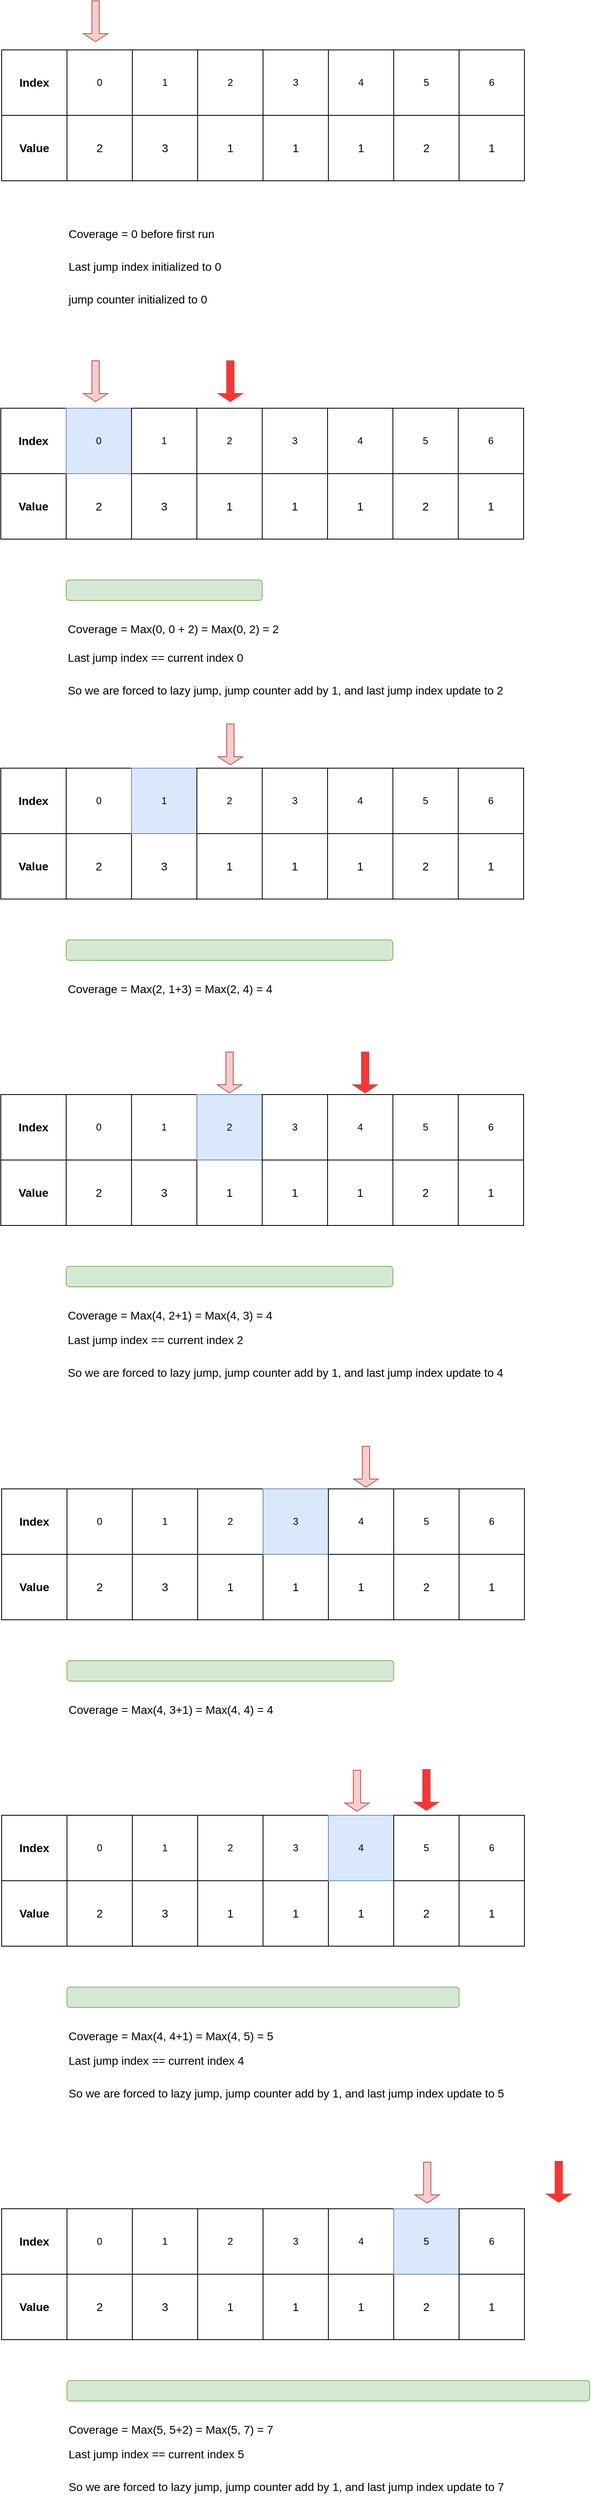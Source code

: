 <mxfile version="20.5.1" type="github">
  <diagram id="Isc1b1vTbgoGX_EQct6z" name="第 1 页">
    <mxGraphModel dx="864" dy="559" grid="1" gridSize="10" guides="1" tooltips="1" connect="1" arrows="1" fold="1" page="1" pageScale="1" pageWidth="827" pageHeight="1169" math="0" shadow="0">
      <root>
        <mxCell id="0" />
        <mxCell id="1" parent="0" />
        <mxCell id="CLQeztrG1vP0hezbq90_-1" value="&lt;font style=&quot;font-size: 14px;&quot;&gt;&lt;b&gt;Value&lt;/b&gt;&lt;/font&gt;" style="rounded=0;whiteSpace=wrap;html=1;" vertex="1" parent="1">
          <mxGeometry x="160" y="160" width="80" height="80" as="geometry" />
        </mxCell>
        <mxCell id="CLQeztrG1vP0hezbq90_-2" value="&lt;font style=&quot;font-size: 14px;&quot;&gt;&lt;b&gt;Index&lt;/b&gt;&lt;/font&gt;" style="rounded=0;whiteSpace=wrap;html=1;" vertex="1" parent="1">
          <mxGeometry x="160" y="80" width="80" height="80" as="geometry" />
        </mxCell>
        <mxCell id="CLQeztrG1vP0hezbq90_-3" value="&lt;font style=&quot;font-size: 14px;&quot;&gt;2&lt;/font&gt;" style="rounded=0;whiteSpace=wrap;html=1;" vertex="1" parent="1">
          <mxGeometry x="240" y="160" width="80" height="80" as="geometry" />
        </mxCell>
        <mxCell id="CLQeztrG1vP0hezbq90_-4" value="0" style="rounded=0;whiteSpace=wrap;html=1;" vertex="1" parent="1">
          <mxGeometry x="240" y="80" width="80" height="80" as="geometry" />
        </mxCell>
        <mxCell id="CLQeztrG1vP0hezbq90_-5" value="&lt;font style=&quot;font-size: 14px;&quot;&gt;3&lt;/font&gt;" style="rounded=0;whiteSpace=wrap;html=1;" vertex="1" parent="1">
          <mxGeometry x="320" y="160" width="80" height="80" as="geometry" />
        </mxCell>
        <mxCell id="CLQeztrG1vP0hezbq90_-6" value="1" style="rounded=0;whiteSpace=wrap;html=1;" vertex="1" parent="1">
          <mxGeometry x="320" y="80" width="80" height="80" as="geometry" />
        </mxCell>
        <mxCell id="CLQeztrG1vP0hezbq90_-7" value="&lt;font style=&quot;font-size: 14px;&quot;&gt;1&lt;/font&gt;" style="rounded=0;whiteSpace=wrap;html=1;" vertex="1" parent="1">
          <mxGeometry x="400" y="160" width="80" height="80" as="geometry" />
        </mxCell>
        <mxCell id="CLQeztrG1vP0hezbq90_-8" value="2" style="rounded=0;whiteSpace=wrap;html=1;" vertex="1" parent="1">
          <mxGeometry x="400" y="80" width="80" height="80" as="geometry" />
        </mxCell>
        <mxCell id="CLQeztrG1vP0hezbq90_-9" value="&lt;font style=&quot;font-size: 14px;&quot;&gt;1&lt;/font&gt;" style="rounded=0;whiteSpace=wrap;html=1;" vertex="1" parent="1">
          <mxGeometry x="480" y="160" width="80" height="80" as="geometry" />
        </mxCell>
        <mxCell id="CLQeztrG1vP0hezbq90_-10" value="3" style="rounded=0;whiteSpace=wrap;html=1;" vertex="1" parent="1">
          <mxGeometry x="480" y="80" width="80" height="80" as="geometry" />
        </mxCell>
        <mxCell id="CLQeztrG1vP0hezbq90_-11" value="&lt;font style=&quot;font-size: 14px;&quot;&gt;1&lt;/font&gt;" style="rounded=0;whiteSpace=wrap;html=1;" vertex="1" parent="1">
          <mxGeometry x="560" y="160" width="80" height="80" as="geometry" />
        </mxCell>
        <mxCell id="CLQeztrG1vP0hezbq90_-12" value="4" style="rounded=0;whiteSpace=wrap;html=1;" vertex="1" parent="1">
          <mxGeometry x="560" y="80" width="80" height="80" as="geometry" />
        </mxCell>
        <mxCell id="CLQeztrG1vP0hezbq90_-13" value="&lt;font style=&quot;font-size: 14px;&quot;&gt;&lt;b&gt;Value&lt;/b&gt;&lt;/font&gt;" style="rounded=0;whiteSpace=wrap;html=1;" vertex="1" parent="1">
          <mxGeometry x="159" y="598" width="80" height="80" as="geometry" />
        </mxCell>
        <mxCell id="CLQeztrG1vP0hezbq90_-14" value="&lt;font style=&quot;font-size: 14px;&quot;&gt;&lt;b&gt;Index&lt;/b&gt;&lt;/font&gt;" style="rounded=0;whiteSpace=wrap;html=1;" vertex="1" parent="1">
          <mxGeometry x="159" y="518" width="80" height="80" as="geometry" />
        </mxCell>
        <mxCell id="CLQeztrG1vP0hezbq90_-15" value="&lt;font style=&quot;font-size: 14px;&quot;&gt;2&lt;/font&gt;" style="rounded=0;whiteSpace=wrap;html=1;" vertex="1" parent="1">
          <mxGeometry x="239" y="598" width="80" height="80" as="geometry" />
        </mxCell>
        <mxCell id="CLQeztrG1vP0hezbq90_-16" value="0" style="rounded=0;whiteSpace=wrap;html=1;fillColor=#dae8fc;strokeColor=#6c8ebf;" vertex="1" parent="1">
          <mxGeometry x="239" y="518" width="80" height="80" as="geometry" />
        </mxCell>
        <mxCell id="CLQeztrG1vP0hezbq90_-17" value="&lt;font style=&quot;font-size: 14px;&quot;&gt;3&lt;/font&gt;" style="rounded=0;whiteSpace=wrap;html=1;" vertex="1" parent="1">
          <mxGeometry x="319" y="598" width="80" height="80" as="geometry" />
        </mxCell>
        <mxCell id="CLQeztrG1vP0hezbq90_-18" value="1" style="rounded=0;whiteSpace=wrap;html=1;" vertex="1" parent="1">
          <mxGeometry x="319" y="518" width="80" height="80" as="geometry" />
        </mxCell>
        <mxCell id="CLQeztrG1vP0hezbq90_-19" value="&lt;font style=&quot;font-size: 14px;&quot;&gt;1&lt;/font&gt;" style="rounded=0;whiteSpace=wrap;html=1;" vertex="1" parent="1">
          <mxGeometry x="399" y="598" width="80" height="80" as="geometry" />
        </mxCell>
        <mxCell id="CLQeztrG1vP0hezbq90_-20" value="2" style="rounded=0;whiteSpace=wrap;html=1;" vertex="1" parent="1">
          <mxGeometry x="399" y="518" width="80" height="80" as="geometry" />
        </mxCell>
        <mxCell id="CLQeztrG1vP0hezbq90_-21" value="&lt;font style=&quot;font-size: 14px;&quot;&gt;1&lt;/font&gt;" style="rounded=0;whiteSpace=wrap;html=1;" vertex="1" parent="1">
          <mxGeometry x="479" y="598" width="80" height="80" as="geometry" />
        </mxCell>
        <mxCell id="CLQeztrG1vP0hezbq90_-22" value="3" style="rounded=0;whiteSpace=wrap;html=1;" vertex="1" parent="1">
          <mxGeometry x="479" y="518" width="80" height="80" as="geometry" />
        </mxCell>
        <mxCell id="CLQeztrG1vP0hezbq90_-23" value="&lt;font style=&quot;font-size: 14px;&quot;&gt;1&lt;/font&gt;" style="rounded=0;whiteSpace=wrap;html=1;" vertex="1" parent="1">
          <mxGeometry x="559" y="598" width="80" height="80" as="geometry" />
        </mxCell>
        <mxCell id="CLQeztrG1vP0hezbq90_-24" value="4" style="rounded=0;whiteSpace=wrap;html=1;" vertex="1" parent="1">
          <mxGeometry x="559" y="518" width="80" height="80" as="geometry" />
        </mxCell>
        <mxCell id="CLQeztrG1vP0hezbq90_-25" value="Coverage = 0 before first run" style="text;html=1;strokeColor=none;fillColor=none;align=left;verticalAlign=middle;whiteSpace=wrap;rounded=0;fontSize=14;" vertex="1" parent="1">
          <mxGeometry x="240" y="290" width="240" height="30" as="geometry" />
        </mxCell>
        <mxCell id="CLQeztrG1vP0hezbq90_-28" value="Coverage = Max(0, 0 + 2) = Max(0, 2) = 2" style="text;html=1;strokeColor=none;fillColor=none;align=left;verticalAlign=middle;whiteSpace=wrap;rounded=0;fontSize=14;" vertex="1" parent="1">
          <mxGeometry x="239" y="773" width="281" height="30" as="geometry" />
        </mxCell>
        <mxCell id="CLQeztrG1vP0hezbq90_-29" value="" style="rounded=1;whiteSpace=wrap;html=1;fontSize=14;fillColor=#d5e8d4;strokeColor=#82b366;" vertex="1" parent="1">
          <mxGeometry x="239" y="728" width="240" height="25" as="geometry" />
        </mxCell>
        <mxCell id="CLQeztrG1vP0hezbq90_-44" value="Last jump index initialized to 0" style="text;html=1;strokeColor=none;fillColor=none;align=left;verticalAlign=middle;whiteSpace=wrap;rounded=0;fontSize=14;" vertex="1" parent="1">
          <mxGeometry x="240" y="330" width="240" height="30" as="geometry" />
        </mxCell>
        <mxCell id="CLQeztrG1vP0hezbq90_-45" value="jump counter initialized to 0" style="text;html=1;strokeColor=none;fillColor=none;align=left;verticalAlign=middle;whiteSpace=wrap;rounded=0;fontSize=14;" vertex="1" parent="1">
          <mxGeometry x="240" y="370" width="240" height="30" as="geometry" />
        </mxCell>
        <mxCell id="CLQeztrG1vP0hezbq90_-46" value="Last jump index == current index 0" style="text;html=1;strokeColor=none;fillColor=none;align=left;verticalAlign=middle;whiteSpace=wrap;rounded=0;fontSize=14;" vertex="1" parent="1">
          <mxGeometry x="239" y="808" width="240" height="30" as="geometry" />
        </mxCell>
        <mxCell id="CLQeztrG1vP0hezbq90_-47" value="So we are forced to lazy jump, jump counter add by 1, and last jump index update to 2" style="text;html=1;strokeColor=none;fillColor=none;align=left;verticalAlign=middle;whiteSpace=wrap;rounded=0;fontSize=14;" vertex="1" parent="1">
          <mxGeometry x="239" y="848" width="570" height="30" as="geometry" />
        </mxCell>
        <mxCell id="CLQeztrG1vP0hezbq90_-53" value="" style="shape=singleArrow;direction=south;whiteSpace=wrap;html=1;fontSize=14;fillColor=#f8cecc;strokeColor=#b85450;" vertex="1" parent="1">
          <mxGeometry x="260" y="20" width="30" height="50" as="geometry" />
        </mxCell>
        <mxCell id="CLQeztrG1vP0hezbq90_-54" value="" style="shape=singleArrow;direction=south;whiteSpace=wrap;html=1;fontSize=14;fillColor=#FF3333;strokeColor=#b85450;" vertex="1" parent="1">
          <mxGeometry x="425" y="460" width="30" height="50" as="geometry" />
        </mxCell>
        <mxCell id="CLQeztrG1vP0hezbq90_-55" value="&lt;font style=&quot;font-size: 14px;&quot;&gt;2&lt;/font&gt;" style="rounded=0;whiteSpace=wrap;html=1;" vertex="1" parent="1">
          <mxGeometry x="640" y="160" width="80" height="80" as="geometry" />
        </mxCell>
        <mxCell id="CLQeztrG1vP0hezbq90_-56" value="&lt;font style=&quot;font-size: 14px;&quot;&gt;1&lt;/font&gt;" style="rounded=0;whiteSpace=wrap;html=1;" vertex="1" parent="1">
          <mxGeometry x="720" y="160" width="80" height="80" as="geometry" />
        </mxCell>
        <mxCell id="CLQeztrG1vP0hezbq90_-57" value="5" style="rounded=0;whiteSpace=wrap;html=1;" vertex="1" parent="1">
          <mxGeometry x="640" y="80" width="80" height="80" as="geometry" />
        </mxCell>
        <mxCell id="CLQeztrG1vP0hezbq90_-58" value="6" style="rounded=0;whiteSpace=wrap;html=1;" vertex="1" parent="1">
          <mxGeometry x="720" y="80" width="80" height="80" as="geometry" />
        </mxCell>
        <mxCell id="CLQeztrG1vP0hezbq90_-59" value="&lt;font style=&quot;font-size: 14px;&quot;&gt;2&lt;/font&gt;" style="rounded=0;whiteSpace=wrap;html=1;" vertex="1" parent="1">
          <mxGeometry x="639" y="598" width="80" height="80" as="geometry" />
        </mxCell>
        <mxCell id="CLQeztrG1vP0hezbq90_-60" value="&lt;font style=&quot;font-size: 14px;&quot;&gt;1&lt;/font&gt;" style="rounded=0;whiteSpace=wrap;html=1;" vertex="1" parent="1">
          <mxGeometry x="719" y="598" width="80" height="80" as="geometry" />
        </mxCell>
        <mxCell id="CLQeztrG1vP0hezbq90_-61" value="5" style="rounded=0;whiteSpace=wrap;html=1;" vertex="1" parent="1">
          <mxGeometry x="639" y="518" width="80" height="80" as="geometry" />
        </mxCell>
        <mxCell id="CLQeztrG1vP0hezbq90_-62" value="6" style="rounded=0;whiteSpace=wrap;html=1;" vertex="1" parent="1">
          <mxGeometry x="719" y="518" width="80" height="80" as="geometry" />
        </mxCell>
        <mxCell id="CLQeztrG1vP0hezbq90_-84" value="" style="group" vertex="1" connectable="0" parent="1">
          <mxGeometry x="159" y="906" width="640" height="337" as="geometry" />
        </mxCell>
        <mxCell id="CLQeztrG1vP0hezbq90_-63" value="&lt;font style=&quot;font-size: 14px;&quot;&gt;&lt;b&gt;Value&lt;/b&gt;&lt;/font&gt;" style="rounded=0;whiteSpace=wrap;html=1;" vertex="1" parent="CLQeztrG1vP0hezbq90_-84">
          <mxGeometry y="132" width="80" height="80" as="geometry" />
        </mxCell>
        <mxCell id="CLQeztrG1vP0hezbq90_-64" value="&lt;font style=&quot;font-size: 14px;&quot;&gt;&lt;b&gt;Index&lt;/b&gt;&lt;/font&gt;" style="rounded=0;whiteSpace=wrap;html=1;" vertex="1" parent="CLQeztrG1vP0hezbq90_-84">
          <mxGeometry y="52" width="80" height="80" as="geometry" />
        </mxCell>
        <mxCell id="CLQeztrG1vP0hezbq90_-65" value="&lt;font style=&quot;font-size: 14px;&quot;&gt;2&lt;/font&gt;" style="rounded=0;whiteSpace=wrap;html=1;" vertex="1" parent="CLQeztrG1vP0hezbq90_-84">
          <mxGeometry x="80" y="132" width="80" height="80" as="geometry" />
        </mxCell>
        <mxCell id="CLQeztrG1vP0hezbq90_-66" value="0" style="rounded=0;whiteSpace=wrap;html=1;" vertex="1" parent="CLQeztrG1vP0hezbq90_-84">
          <mxGeometry x="80" y="52" width="80" height="80" as="geometry" />
        </mxCell>
        <mxCell id="CLQeztrG1vP0hezbq90_-67" value="&lt;font style=&quot;font-size: 14px;&quot;&gt;3&lt;/font&gt;" style="rounded=0;whiteSpace=wrap;html=1;" vertex="1" parent="CLQeztrG1vP0hezbq90_-84">
          <mxGeometry x="160" y="132" width="80" height="80" as="geometry" />
        </mxCell>
        <mxCell id="CLQeztrG1vP0hezbq90_-68" value="1" style="rounded=0;whiteSpace=wrap;html=1;fillColor=#dae8fc;strokeColor=#6c8ebf;" vertex="1" parent="CLQeztrG1vP0hezbq90_-84">
          <mxGeometry x="160" y="52" width="80" height="80" as="geometry" />
        </mxCell>
        <mxCell id="CLQeztrG1vP0hezbq90_-69" value="&lt;font style=&quot;font-size: 14px;&quot;&gt;1&lt;/font&gt;" style="rounded=0;whiteSpace=wrap;html=1;" vertex="1" parent="CLQeztrG1vP0hezbq90_-84">
          <mxGeometry x="240" y="132" width="80" height="80" as="geometry" />
        </mxCell>
        <mxCell id="CLQeztrG1vP0hezbq90_-70" value="2" style="rounded=0;whiteSpace=wrap;html=1;" vertex="1" parent="CLQeztrG1vP0hezbq90_-84">
          <mxGeometry x="240" y="52" width="80" height="80" as="geometry" />
        </mxCell>
        <mxCell id="CLQeztrG1vP0hezbq90_-71" value="&lt;font style=&quot;font-size: 14px;&quot;&gt;1&lt;/font&gt;" style="rounded=0;whiteSpace=wrap;html=1;" vertex="1" parent="CLQeztrG1vP0hezbq90_-84">
          <mxGeometry x="320" y="132" width="80" height="80" as="geometry" />
        </mxCell>
        <mxCell id="CLQeztrG1vP0hezbq90_-72" value="3" style="rounded=0;whiteSpace=wrap;html=1;" vertex="1" parent="CLQeztrG1vP0hezbq90_-84">
          <mxGeometry x="320" y="52" width="80" height="80" as="geometry" />
        </mxCell>
        <mxCell id="CLQeztrG1vP0hezbq90_-73" value="&lt;font style=&quot;font-size: 14px;&quot;&gt;1&lt;/font&gt;" style="rounded=0;whiteSpace=wrap;html=1;" vertex="1" parent="CLQeztrG1vP0hezbq90_-84">
          <mxGeometry x="400" y="132" width="80" height="80" as="geometry" />
        </mxCell>
        <mxCell id="CLQeztrG1vP0hezbq90_-74" value="4" style="rounded=0;whiteSpace=wrap;html=1;" vertex="1" parent="CLQeztrG1vP0hezbq90_-84">
          <mxGeometry x="400" y="52" width="80" height="80" as="geometry" />
        </mxCell>
        <mxCell id="CLQeztrG1vP0hezbq90_-75" value="Coverage = Max(2, 1+3) = Max(2, 4) = 4" style="text;html=1;strokeColor=none;fillColor=none;align=left;verticalAlign=middle;whiteSpace=wrap;rounded=0;fontSize=14;" vertex="1" parent="CLQeztrG1vP0hezbq90_-84">
          <mxGeometry x="80" y="307" width="301" height="30" as="geometry" />
        </mxCell>
        <mxCell id="CLQeztrG1vP0hezbq90_-76" value="" style="rounded=1;whiteSpace=wrap;html=1;fontSize=14;fillColor=#d5e8d4;strokeColor=#82b366;" vertex="1" parent="CLQeztrG1vP0hezbq90_-84">
          <mxGeometry x="80" y="262" width="400" height="25" as="geometry" />
        </mxCell>
        <mxCell id="CLQeztrG1vP0hezbq90_-79" value="&lt;font style=&quot;font-size: 14px;&quot;&gt;2&lt;/font&gt;" style="rounded=0;whiteSpace=wrap;html=1;" vertex="1" parent="CLQeztrG1vP0hezbq90_-84">
          <mxGeometry x="480" y="132" width="80" height="80" as="geometry" />
        </mxCell>
        <mxCell id="CLQeztrG1vP0hezbq90_-80" value="&lt;font style=&quot;font-size: 14px;&quot;&gt;1&lt;/font&gt;" style="rounded=0;whiteSpace=wrap;html=1;" vertex="1" parent="CLQeztrG1vP0hezbq90_-84">
          <mxGeometry x="560" y="132" width="80" height="80" as="geometry" />
        </mxCell>
        <mxCell id="CLQeztrG1vP0hezbq90_-81" value="5" style="rounded=0;whiteSpace=wrap;html=1;" vertex="1" parent="CLQeztrG1vP0hezbq90_-84">
          <mxGeometry x="480" y="52" width="80" height="80" as="geometry" />
        </mxCell>
        <mxCell id="CLQeztrG1vP0hezbq90_-82" value="6" style="rounded=0;whiteSpace=wrap;html=1;" vertex="1" parent="CLQeztrG1vP0hezbq90_-84">
          <mxGeometry x="560" y="52" width="80" height="80" as="geometry" />
        </mxCell>
        <mxCell id="CLQeztrG1vP0hezbq90_-83" value="" style="shape=singleArrow;direction=south;whiteSpace=wrap;html=1;fontSize=14;fillColor=#f8cecc;strokeColor=#b85450;" vertex="1" parent="CLQeztrG1vP0hezbq90_-84">
          <mxGeometry x="266" y="-2" width="30" height="50" as="geometry" />
        </mxCell>
        <mxCell id="CLQeztrG1vP0hezbq90_-108" value="" style="group;" vertex="1" connectable="0" parent="1">
          <mxGeometry x="160" y="1787" width="640" height="337" as="geometry" />
        </mxCell>
        <mxCell id="CLQeztrG1vP0hezbq90_-109" value="&lt;font style=&quot;font-size: 14px;&quot;&gt;&lt;b&gt;Value&lt;/b&gt;&lt;/font&gt;" style="rounded=0;whiteSpace=wrap;html=1;" vertex="1" parent="CLQeztrG1vP0hezbq90_-108">
          <mxGeometry y="132" width="80" height="80" as="geometry" />
        </mxCell>
        <mxCell id="CLQeztrG1vP0hezbq90_-110" value="&lt;font style=&quot;font-size: 14px;&quot;&gt;&lt;b&gt;Index&lt;/b&gt;&lt;/font&gt;" style="rounded=0;whiteSpace=wrap;html=1;" vertex="1" parent="CLQeztrG1vP0hezbq90_-108">
          <mxGeometry y="52" width="80" height="80" as="geometry" />
        </mxCell>
        <mxCell id="CLQeztrG1vP0hezbq90_-111" value="&lt;font style=&quot;font-size: 14px;&quot;&gt;2&lt;/font&gt;" style="rounded=0;whiteSpace=wrap;html=1;" vertex="1" parent="CLQeztrG1vP0hezbq90_-108">
          <mxGeometry x="80" y="132" width="80" height="80" as="geometry" />
        </mxCell>
        <mxCell id="CLQeztrG1vP0hezbq90_-112" value="0" style="rounded=0;whiteSpace=wrap;html=1;" vertex="1" parent="CLQeztrG1vP0hezbq90_-108">
          <mxGeometry x="80" y="52" width="80" height="80" as="geometry" />
        </mxCell>
        <mxCell id="CLQeztrG1vP0hezbq90_-113" value="&lt;font style=&quot;font-size: 14px;&quot;&gt;3&lt;/font&gt;" style="rounded=0;whiteSpace=wrap;html=1;" vertex="1" parent="CLQeztrG1vP0hezbq90_-108">
          <mxGeometry x="160" y="132" width="80" height="80" as="geometry" />
        </mxCell>
        <mxCell id="CLQeztrG1vP0hezbq90_-114" value="1" style="rounded=0;whiteSpace=wrap;html=1;" vertex="1" parent="CLQeztrG1vP0hezbq90_-108">
          <mxGeometry x="160" y="52" width="80" height="80" as="geometry" />
        </mxCell>
        <mxCell id="CLQeztrG1vP0hezbq90_-115" value="&lt;font style=&quot;font-size: 14px;&quot;&gt;1&lt;/font&gt;" style="rounded=0;whiteSpace=wrap;html=1;" vertex="1" parent="CLQeztrG1vP0hezbq90_-108">
          <mxGeometry x="240" y="132" width="80" height="80" as="geometry" />
        </mxCell>
        <mxCell id="CLQeztrG1vP0hezbq90_-116" value="2" style="rounded=0;whiteSpace=wrap;html=1;" vertex="1" parent="CLQeztrG1vP0hezbq90_-108">
          <mxGeometry x="240" y="52" width="80" height="80" as="geometry" />
        </mxCell>
        <mxCell id="CLQeztrG1vP0hezbq90_-117" value="&lt;font style=&quot;font-size: 14px;&quot;&gt;1&lt;/font&gt;" style="rounded=0;whiteSpace=wrap;html=1;" vertex="1" parent="CLQeztrG1vP0hezbq90_-108">
          <mxGeometry x="320" y="132" width="80" height="80" as="geometry" />
        </mxCell>
        <mxCell id="CLQeztrG1vP0hezbq90_-118" value="3" style="rounded=0;whiteSpace=wrap;html=1;fillColor=#dae8fc;strokeColor=#6c8ebf;" vertex="1" parent="CLQeztrG1vP0hezbq90_-108">
          <mxGeometry x="320" y="52" width="80" height="80" as="geometry" />
        </mxCell>
        <mxCell id="CLQeztrG1vP0hezbq90_-119" value="&lt;font style=&quot;font-size: 14px;&quot;&gt;1&lt;/font&gt;" style="rounded=0;whiteSpace=wrap;html=1;" vertex="1" parent="CLQeztrG1vP0hezbq90_-108">
          <mxGeometry x="400" y="132" width="80" height="80" as="geometry" />
        </mxCell>
        <mxCell id="CLQeztrG1vP0hezbq90_-120" value="4" style="rounded=0;whiteSpace=wrap;html=1;" vertex="1" parent="CLQeztrG1vP0hezbq90_-108">
          <mxGeometry x="400" y="52" width="80" height="80" as="geometry" />
        </mxCell>
        <mxCell id="CLQeztrG1vP0hezbq90_-121" value="Coverage = Max(4, 3+1) = Max(4, 4) = 4" style="text;html=1;strokeColor=none;fillColor=none;align=left;verticalAlign=middle;whiteSpace=wrap;rounded=0;fontSize=14;" vertex="1" parent="CLQeztrG1vP0hezbq90_-108">
          <mxGeometry x="80" y="307" width="301" height="30" as="geometry" />
        </mxCell>
        <mxCell id="CLQeztrG1vP0hezbq90_-122" value="" style="rounded=1;whiteSpace=wrap;html=1;fontSize=14;fillColor=#d5e8d4;strokeColor=#82b366;" vertex="1" parent="CLQeztrG1vP0hezbq90_-108">
          <mxGeometry x="80" y="262" width="400" height="25" as="geometry" />
        </mxCell>
        <mxCell id="CLQeztrG1vP0hezbq90_-123" value="&lt;font style=&quot;font-size: 14px;&quot;&gt;2&lt;/font&gt;" style="rounded=0;whiteSpace=wrap;html=1;" vertex="1" parent="CLQeztrG1vP0hezbq90_-108">
          <mxGeometry x="480" y="132" width="80" height="80" as="geometry" />
        </mxCell>
        <mxCell id="CLQeztrG1vP0hezbq90_-124" value="&lt;font style=&quot;font-size: 14px;&quot;&gt;1&lt;/font&gt;" style="rounded=0;whiteSpace=wrap;html=1;" vertex="1" parent="CLQeztrG1vP0hezbq90_-108">
          <mxGeometry x="560" y="132" width="80" height="80" as="geometry" />
        </mxCell>
        <mxCell id="CLQeztrG1vP0hezbq90_-125" value="5" style="rounded=0;whiteSpace=wrap;html=1;" vertex="1" parent="CLQeztrG1vP0hezbq90_-108">
          <mxGeometry x="480" y="52" width="80" height="80" as="geometry" />
        </mxCell>
        <mxCell id="CLQeztrG1vP0hezbq90_-126" value="6" style="rounded=0;whiteSpace=wrap;html=1;" vertex="1" parent="CLQeztrG1vP0hezbq90_-108">
          <mxGeometry x="560" y="52" width="80" height="80" as="geometry" />
        </mxCell>
        <mxCell id="CLQeztrG1vP0hezbq90_-127" value="" style="shape=singleArrow;direction=south;whiteSpace=wrap;html=1;fontSize=14;fillColor=#f8cecc;strokeColor=#b85450;" vertex="1" parent="CLQeztrG1vP0hezbq90_-108">
          <mxGeometry x="431" width="30" height="50" as="geometry" />
        </mxCell>
        <mxCell id="CLQeztrG1vP0hezbq90_-128" value="" style="group" vertex="1" connectable="0" parent="1">
          <mxGeometry x="159" y="1305" width="650" height="407" as="geometry" />
        </mxCell>
        <mxCell id="CLQeztrG1vP0hezbq90_-85" value="" style="group" vertex="1" connectable="0" parent="CLQeztrG1vP0hezbq90_-128">
          <mxGeometry width="640" height="337" as="geometry" />
        </mxCell>
        <mxCell id="CLQeztrG1vP0hezbq90_-86" value="&lt;font style=&quot;font-size: 14px;&quot;&gt;&lt;b&gt;Value&lt;/b&gt;&lt;/font&gt;" style="rounded=0;whiteSpace=wrap;html=1;" vertex="1" parent="CLQeztrG1vP0hezbq90_-85">
          <mxGeometry y="132" width="80" height="80" as="geometry" />
        </mxCell>
        <mxCell id="CLQeztrG1vP0hezbq90_-87" value="&lt;font style=&quot;font-size: 14px;&quot;&gt;&lt;b&gt;Index&lt;/b&gt;&lt;/font&gt;" style="rounded=0;whiteSpace=wrap;html=1;" vertex="1" parent="CLQeztrG1vP0hezbq90_-85">
          <mxGeometry y="52" width="80" height="80" as="geometry" />
        </mxCell>
        <mxCell id="CLQeztrG1vP0hezbq90_-88" value="&lt;font style=&quot;font-size: 14px;&quot;&gt;2&lt;/font&gt;" style="rounded=0;whiteSpace=wrap;html=1;" vertex="1" parent="CLQeztrG1vP0hezbq90_-85">
          <mxGeometry x="80" y="132" width="80" height="80" as="geometry" />
        </mxCell>
        <mxCell id="CLQeztrG1vP0hezbq90_-89" value="0" style="rounded=0;whiteSpace=wrap;html=1;" vertex="1" parent="CLQeztrG1vP0hezbq90_-85">
          <mxGeometry x="80" y="52" width="80" height="80" as="geometry" />
        </mxCell>
        <mxCell id="CLQeztrG1vP0hezbq90_-90" value="&lt;font style=&quot;font-size: 14px;&quot;&gt;3&lt;/font&gt;" style="rounded=0;whiteSpace=wrap;html=1;" vertex="1" parent="CLQeztrG1vP0hezbq90_-85">
          <mxGeometry x="160" y="132" width="80" height="80" as="geometry" />
        </mxCell>
        <mxCell id="CLQeztrG1vP0hezbq90_-91" value="1" style="rounded=0;whiteSpace=wrap;html=1;" vertex="1" parent="CLQeztrG1vP0hezbq90_-85">
          <mxGeometry x="160" y="52" width="80" height="80" as="geometry" />
        </mxCell>
        <mxCell id="CLQeztrG1vP0hezbq90_-92" value="&lt;font style=&quot;font-size: 14px;&quot;&gt;1&lt;/font&gt;" style="rounded=0;whiteSpace=wrap;html=1;" vertex="1" parent="CLQeztrG1vP0hezbq90_-85">
          <mxGeometry x="240" y="132" width="80" height="80" as="geometry" />
        </mxCell>
        <mxCell id="CLQeztrG1vP0hezbq90_-93" value="2" style="rounded=0;whiteSpace=wrap;html=1;fillColor=#dae8fc;strokeColor=#6c8ebf;" vertex="1" parent="CLQeztrG1vP0hezbq90_-85">
          <mxGeometry x="240" y="52" width="80" height="80" as="geometry" />
        </mxCell>
        <mxCell id="CLQeztrG1vP0hezbq90_-94" value="&lt;font style=&quot;font-size: 14px;&quot;&gt;1&lt;/font&gt;" style="rounded=0;whiteSpace=wrap;html=1;" vertex="1" parent="CLQeztrG1vP0hezbq90_-85">
          <mxGeometry x="320" y="132" width="80" height="80" as="geometry" />
        </mxCell>
        <mxCell id="CLQeztrG1vP0hezbq90_-95" value="3" style="rounded=0;whiteSpace=wrap;html=1;" vertex="1" parent="CLQeztrG1vP0hezbq90_-85">
          <mxGeometry x="320" y="52" width="80" height="80" as="geometry" />
        </mxCell>
        <mxCell id="CLQeztrG1vP0hezbq90_-96" value="&lt;font style=&quot;font-size: 14px;&quot;&gt;1&lt;/font&gt;" style="rounded=0;whiteSpace=wrap;html=1;" vertex="1" parent="CLQeztrG1vP0hezbq90_-85">
          <mxGeometry x="400" y="132" width="80" height="80" as="geometry" />
        </mxCell>
        <mxCell id="CLQeztrG1vP0hezbq90_-97" value="4" style="rounded=0;whiteSpace=wrap;html=1;" vertex="1" parent="CLQeztrG1vP0hezbq90_-85">
          <mxGeometry x="400" y="52" width="80" height="80" as="geometry" />
        </mxCell>
        <mxCell id="CLQeztrG1vP0hezbq90_-98" value="Coverage = Max(4, 2+1) = Max(4, 3) = 4" style="text;html=1;strokeColor=none;fillColor=none;align=left;verticalAlign=middle;whiteSpace=wrap;rounded=0;fontSize=14;" vertex="1" parent="CLQeztrG1vP0hezbq90_-85">
          <mxGeometry x="80" y="307" width="301" height="30" as="geometry" />
        </mxCell>
        <mxCell id="CLQeztrG1vP0hezbq90_-99" value="" style="rounded=1;whiteSpace=wrap;html=1;fontSize=14;fillColor=#d5e8d4;strokeColor=#82b366;" vertex="1" parent="CLQeztrG1vP0hezbq90_-85">
          <mxGeometry x="80" y="262" width="400" height="25" as="geometry" />
        </mxCell>
        <mxCell id="CLQeztrG1vP0hezbq90_-100" value="&lt;font style=&quot;font-size: 14px;&quot;&gt;2&lt;/font&gt;" style="rounded=0;whiteSpace=wrap;html=1;" vertex="1" parent="CLQeztrG1vP0hezbq90_-85">
          <mxGeometry x="480" y="132" width="80" height="80" as="geometry" />
        </mxCell>
        <mxCell id="CLQeztrG1vP0hezbq90_-101" value="&lt;font style=&quot;font-size: 14px;&quot;&gt;1&lt;/font&gt;" style="rounded=0;whiteSpace=wrap;html=1;" vertex="1" parent="CLQeztrG1vP0hezbq90_-85">
          <mxGeometry x="560" y="132" width="80" height="80" as="geometry" />
        </mxCell>
        <mxCell id="CLQeztrG1vP0hezbq90_-102" value="5" style="rounded=0;whiteSpace=wrap;html=1;" vertex="1" parent="CLQeztrG1vP0hezbq90_-85">
          <mxGeometry x="480" y="52" width="80" height="80" as="geometry" />
        </mxCell>
        <mxCell id="CLQeztrG1vP0hezbq90_-103" value="6" style="rounded=0;whiteSpace=wrap;html=1;" vertex="1" parent="CLQeztrG1vP0hezbq90_-85">
          <mxGeometry x="560" y="52" width="80" height="80" as="geometry" />
        </mxCell>
        <mxCell id="CLQeztrG1vP0hezbq90_-104" value="" style="shape=singleArrow;direction=south;whiteSpace=wrap;html=1;fontSize=14;fillColor=#FF3333;strokeColor=#b85450;" vertex="1" parent="CLQeztrG1vP0hezbq90_-85">
          <mxGeometry x="431" width="30" height="50" as="geometry" />
        </mxCell>
        <mxCell id="CLQeztrG1vP0hezbq90_-153" value="" style="shape=singleArrow;direction=south;whiteSpace=wrap;html=1;fontSize=14;fillColor=#f8cecc;strokeColor=#b85450;" vertex="1" parent="CLQeztrG1vP0hezbq90_-85">
          <mxGeometry x="265" width="30" height="50" as="geometry" />
        </mxCell>
        <mxCell id="CLQeztrG1vP0hezbq90_-105" value="Last jump index == current index 2" style="text;html=1;strokeColor=none;fillColor=none;align=left;verticalAlign=middle;whiteSpace=wrap;rounded=0;fontSize=14;" vertex="1" parent="CLQeztrG1vP0hezbq90_-128">
          <mxGeometry x="80" y="337" width="240" height="30" as="geometry" />
        </mxCell>
        <mxCell id="CLQeztrG1vP0hezbq90_-106" value="So we are forced to lazy jump, jump counter add by 1, and last jump index update to 4" style="text;html=1;strokeColor=none;fillColor=none;align=left;verticalAlign=middle;whiteSpace=wrap;rounded=0;fontSize=14;" vertex="1" parent="CLQeztrG1vP0hezbq90_-128">
          <mxGeometry x="80" y="377" width="570" height="30" as="geometry" />
        </mxCell>
        <mxCell id="CLQeztrG1vP0hezbq90_-129" value="" style="group" vertex="1" connectable="0" parent="1">
          <mxGeometry x="160" y="2186" width="650" height="407" as="geometry" />
        </mxCell>
        <mxCell id="CLQeztrG1vP0hezbq90_-130" value="" style="group" vertex="1" connectable="0" parent="CLQeztrG1vP0hezbq90_-129">
          <mxGeometry width="640" height="337" as="geometry" />
        </mxCell>
        <mxCell id="CLQeztrG1vP0hezbq90_-131" value="&lt;font style=&quot;font-size: 14px;&quot;&gt;&lt;b&gt;Value&lt;/b&gt;&lt;/font&gt;" style="rounded=0;whiteSpace=wrap;html=1;" vertex="1" parent="CLQeztrG1vP0hezbq90_-130">
          <mxGeometry y="132" width="80" height="80" as="geometry" />
        </mxCell>
        <mxCell id="CLQeztrG1vP0hezbq90_-132" value="&lt;font style=&quot;font-size: 14px;&quot;&gt;&lt;b&gt;Index&lt;/b&gt;&lt;/font&gt;" style="rounded=0;whiteSpace=wrap;html=1;" vertex="1" parent="CLQeztrG1vP0hezbq90_-130">
          <mxGeometry y="52" width="80" height="80" as="geometry" />
        </mxCell>
        <mxCell id="CLQeztrG1vP0hezbq90_-133" value="&lt;font style=&quot;font-size: 14px;&quot;&gt;2&lt;/font&gt;" style="rounded=0;whiteSpace=wrap;html=1;" vertex="1" parent="CLQeztrG1vP0hezbq90_-130">
          <mxGeometry x="80" y="132" width="80" height="80" as="geometry" />
        </mxCell>
        <mxCell id="CLQeztrG1vP0hezbq90_-134" value="0" style="rounded=0;whiteSpace=wrap;html=1;" vertex="1" parent="CLQeztrG1vP0hezbq90_-130">
          <mxGeometry x="80" y="52" width="80" height="80" as="geometry" />
        </mxCell>
        <mxCell id="CLQeztrG1vP0hezbq90_-135" value="&lt;font style=&quot;font-size: 14px;&quot;&gt;3&lt;/font&gt;" style="rounded=0;whiteSpace=wrap;html=1;" vertex="1" parent="CLQeztrG1vP0hezbq90_-130">
          <mxGeometry x="160" y="132" width="80" height="80" as="geometry" />
        </mxCell>
        <mxCell id="CLQeztrG1vP0hezbq90_-136" value="1" style="rounded=0;whiteSpace=wrap;html=1;" vertex="1" parent="CLQeztrG1vP0hezbq90_-130">
          <mxGeometry x="160" y="52" width="80" height="80" as="geometry" />
        </mxCell>
        <mxCell id="CLQeztrG1vP0hezbq90_-137" value="&lt;font style=&quot;font-size: 14px;&quot;&gt;1&lt;/font&gt;" style="rounded=0;whiteSpace=wrap;html=1;" vertex="1" parent="CLQeztrG1vP0hezbq90_-130">
          <mxGeometry x="240" y="132" width="80" height="80" as="geometry" />
        </mxCell>
        <mxCell id="CLQeztrG1vP0hezbq90_-138" value="2" style="rounded=0;whiteSpace=wrap;html=1;" vertex="1" parent="CLQeztrG1vP0hezbq90_-130">
          <mxGeometry x="240" y="52" width="80" height="80" as="geometry" />
        </mxCell>
        <mxCell id="CLQeztrG1vP0hezbq90_-139" value="&lt;font style=&quot;font-size: 14px;&quot;&gt;1&lt;/font&gt;" style="rounded=0;whiteSpace=wrap;html=1;" vertex="1" parent="CLQeztrG1vP0hezbq90_-130">
          <mxGeometry x="320" y="132" width="80" height="80" as="geometry" />
        </mxCell>
        <mxCell id="CLQeztrG1vP0hezbq90_-140" value="3" style="rounded=0;whiteSpace=wrap;html=1;" vertex="1" parent="CLQeztrG1vP0hezbq90_-130">
          <mxGeometry x="320" y="52" width="80" height="80" as="geometry" />
        </mxCell>
        <mxCell id="CLQeztrG1vP0hezbq90_-141" value="&lt;font style=&quot;font-size: 14px;&quot;&gt;1&lt;/font&gt;" style="rounded=0;whiteSpace=wrap;html=1;" vertex="1" parent="CLQeztrG1vP0hezbq90_-130">
          <mxGeometry x="400" y="132" width="80" height="80" as="geometry" />
        </mxCell>
        <mxCell id="CLQeztrG1vP0hezbq90_-142" value="4" style="rounded=0;whiteSpace=wrap;html=1;fillColor=#dae8fc;strokeColor=#6c8ebf;" vertex="1" parent="CLQeztrG1vP0hezbq90_-130">
          <mxGeometry x="400" y="52" width="80" height="80" as="geometry" />
        </mxCell>
        <mxCell id="CLQeztrG1vP0hezbq90_-143" value="Coverage = Max(4, 4+1) = Max(4, 5) = 5" style="text;html=1;strokeColor=none;fillColor=none;align=left;verticalAlign=middle;whiteSpace=wrap;rounded=0;fontSize=14;" vertex="1" parent="CLQeztrG1vP0hezbq90_-130">
          <mxGeometry x="80" y="307" width="301" height="30" as="geometry" />
        </mxCell>
        <mxCell id="CLQeztrG1vP0hezbq90_-144" value="" style="rounded=1;whiteSpace=wrap;html=1;fontSize=14;fillColor=#d5e8d4;strokeColor=#82b366;" vertex="1" parent="CLQeztrG1vP0hezbq90_-130">
          <mxGeometry x="80" y="262" width="480" height="25" as="geometry" />
        </mxCell>
        <mxCell id="CLQeztrG1vP0hezbq90_-145" value="&lt;font style=&quot;font-size: 14px;&quot;&gt;2&lt;/font&gt;" style="rounded=0;whiteSpace=wrap;html=1;" vertex="1" parent="CLQeztrG1vP0hezbq90_-130">
          <mxGeometry x="480" y="132" width="80" height="80" as="geometry" />
        </mxCell>
        <mxCell id="CLQeztrG1vP0hezbq90_-146" value="&lt;font style=&quot;font-size: 14px;&quot;&gt;1&lt;/font&gt;" style="rounded=0;whiteSpace=wrap;html=1;" vertex="1" parent="CLQeztrG1vP0hezbq90_-130">
          <mxGeometry x="560" y="132" width="80" height="80" as="geometry" />
        </mxCell>
        <mxCell id="CLQeztrG1vP0hezbq90_-147" value="5" style="rounded=0;whiteSpace=wrap;html=1;" vertex="1" parent="CLQeztrG1vP0hezbq90_-130">
          <mxGeometry x="480" y="52" width="80" height="80" as="geometry" />
        </mxCell>
        <mxCell id="CLQeztrG1vP0hezbq90_-148" value="6" style="rounded=0;whiteSpace=wrap;html=1;" vertex="1" parent="CLQeztrG1vP0hezbq90_-130">
          <mxGeometry x="560" y="52" width="80" height="80" as="geometry" />
        </mxCell>
        <mxCell id="CLQeztrG1vP0hezbq90_-149" value="" style="shape=singleArrow;direction=south;whiteSpace=wrap;html=1;fontSize=14;fillColor=#FF3333;strokeColor=#b85450;" vertex="1" parent="CLQeztrG1vP0hezbq90_-130">
          <mxGeometry x="505" y="-4" width="30" height="50" as="geometry" />
        </mxCell>
        <mxCell id="CLQeztrG1vP0hezbq90_-154" value="" style="shape=singleArrow;direction=south;whiteSpace=wrap;html=1;fontSize=14;fillColor=#f8cecc;strokeColor=#b85450;" vertex="1" parent="CLQeztrG1vP0hezbq90_-130">
          <mxGeometry x="420" y="-3" width="30" height="50" as="geometry" />
        </mxCell>
        <mxCell id="CLQeztrG1vP0hezbq90_-150" value="Last jump index == current index 4" style="text;html=1;strokeColor=none;fillColor=none;align=left;verticalAlign=middle;whiteSpace=wrap;rounded=0;fontSize=14;" vertex="1" parent="CLQeztrG1vP0hezbq90_-129">
          <mxGeometry x="80" y="337" width="240" height="30" as="geometry" />
        </mxCell>
        <mxCell id="CLQeztrG1vP0hezbq90_-151" value="So we are forced to lazy jump, jump counter add by 1, and last jump index update to 5" style="text;html=1;strokeColor=none;fillColor=none;align=left;verticalAlign=middle;whiteSpace=wrap;rounded=0;fontSize=14;" vertex="1" parent="CLQeztrG1vP0hezbq90_-129">
          <mxGeometry x="80" y="377" width="570" height="30" as="geometry" />
        </mxCell>
        <mxCell id="CLQeztrG1vP0hezbq90_-152" value="" style="shape=singleArrow;direction=south;whiteSpace=wrap;html=1;fontSize=14;fillColor=#f8cecc;strokeColor=#b85450;" vertex="1" parent="1">
          <mxGeometry x="260" y="460" width="30" height="50" as="geometry" />
        </mxCell>
        <mxCell id="CLQeztrG1vP0hezbq90_-179" value="" style="group" vertex="1" connectable="0" parent="1">
          <mxGeometry x="160" y="2667" width="720" height="407" as="geometry" />
        </mxCell>
        <mxCell id="CLQeztrG1vP0hezbq90_-180" value="" style="group" vertex="1" connectable="0" parent="CLQeztrG1vP0hezbq90_-179">
          <mxGeometry width="720" height="337" as="geometry" />
        </mxCell>
        <mxCell id="CLQeztrG1vP0hezbq90_-181" value="&lt;font style=&quot;font-size: 14px;&quot;&gt;&lt;b&gt;Value&lt;/b&gt;&lt;/font&gt;" style="rounded=0;whiteSpace=wrap;html=1;" vertex="1" parent="CLQeztrG1vP0hezbq90_-180">
          <mxGeometry y="132" width="80" height="80" as="geometry" />
        </mxCell>
        <mxCell id="CLQeztrG1vP0hezbq90_-182" value="&lt;font style=&quot;font-size: 14px;&quot;&gt;&lt;b&gt;Index&lt;/b&gt;&lt;/font&gt;" style="rounded=0;whiteSpace=wrap;html=1;" vertex="1" parent="CLQeztrG1vP0hezbq90_-180">
          <mxGeometry y="52" width="80" height="80" as="geometry" />
        </mxCell>
        <mxCell id="CLQeztrG1vP0hezbq90_-183" value="&lt;font style=&quot;font-size: 14px;&quot;&gt;2&lt;/font&gt;" style="rounded=0;whiteSpace=wrap;html=1;" vertex="1" parent="CLQeztrG1vP0hezbq90_-180">
          <mxGeometry x="80" y="132" width="80" height="80" as="geometry" />
        </mxCell>
        <mxCell id="CLQeztrG1vP0hezbq90_-184" value="0" style="rounded=0;whiteSpace=wrap;html=1;" vertex="1" parent="CLQeztrG1vP0hezbq90_-180">
          <mxGeometry x="80" y="52" width="80" height="80" as="geometry" />
        </mxCell>
        <mxCell id="CLQeztrG1vP0hezbq90_-185" value="&lt;font style=&quot;font-size: 14px;&quot;&gt;3&lt;/font&gt;" style="rounded=0;whiteSpace=wrap;html=1;" vertex="1" parent="CLQeztrG1vP0hezbq90_-180">
          <mxGeometry x="160" y="132" width="80" height="80" as="geometry" />
        </mxCell>
        <mxCell id="CLQeztrG1vP0hezbq90_-186" value="1" style="rounded=0;whiteSpace=wrap;html=1;" vertex="1" parent="CLQeztrG1vP0hezbq90_-180">
          <mxGeometry x="160" y="52" width="80" height="80" as="geometry" />
        </mxCell>
        <mxCell id="CLQeztrG1vP0hezbq90_-187" value="&lt;font style=&quot;font-size: 14px;&quot;&gt;1&lt;/font&gt;" style="rounded=0;whiteSpace=wrap;html=1;" vertex="1" parent="CLQeztrG1vP0hezbq90_-180">
          <mxGeometry x="240" y="132" width="80" height="80" as="geometry" />
        </mxCell>
        <mxCell id="CLQeztrG1vP0hezbq90_-188" value="2" style="rounded=0;whiteSpace=wrap;html=1;" vertex="1" parent="CLQeztrG1vP0hezbq90_-180">
          <mxGeometry x="240" y="52" width="80" height="80" as="geometry" />
        </mxCell>
        <mxCell id="CLQeztrG1vP0hezbq90_-189" value="&lt;font style=&quot;font-size: 14px;&quot;&gt;1&lt;/font&gt;" style="rounded=0;whiteSpace=wrap;html=1;" vertex="1" parent="CLQeztrG1vP0hezbq90_-180">
          <mxGeometry x="320" y="132" width="80" height="80" as="geometry" />
        </mxCell>
        <mxCell id="CLQeztrG1vP0hezbq90_-190" value="3" style="rounded=0;whiteSpace=wrap;html=1;" vertex="1" parent="CLQeztrG1vP0hezbq90_-180">
          <mxGeometry x="320" y="52" width="80" height="80" as="geometry" />
        </mxCell>
        <mxCell id="CLQeztrG1vP0hezbq90_-191" value="&lt;font style=&quot;font-size: 14px;&quot;&gt;1&lt;/font&gt;" style="rounded=0;whiteSpace=wrap;html=1;" vertex="1" parent="CLQeztrG1vP0hezbq90_-180">
          <mxGeometry x="400" y="132" width="80" height="80" as="geometry" />
        </mxCell>
        <mxCell id="CLQeztrG1vP0hezbq90_-192" value="4" style="rounded=0;whiteSpace=wrap;html=1;" vertex="1" parent="CLQeztrG1vP0hezbq90_-180">
          <mxGeometry x="400" y="52" width="80" height="80" as="geometry" />
        </mxCell>
        <mxCell id="CLQeztrG1vP0hezbq90_-193" value="Coverage = Max(5, 5+2) = Max(5, 7) = 7" style="text;html=1;strokeColor=none;fillColor=none;align=left;verticalAlign=middle;whiteSpace=wrap;rounded=0;fontSize=14;" vertex="1" parent="CLQeztrG1vP0hezbq90_-180">
          <mxGeometry x="80" y="307" width="301" height="30" as="geometry" />
        </mxCell>
        <mxCell id="CLQeztrG1vP0hezbq90_-194" value="" style="rounded=1;whiteSpace=wrap;html=1;fontSize=14;fillColor=#d5e8d4;strokeColor=#82b366;" vertex="1" parent="CLQeztrG1vP0hezbq90_-180">
          <mxGeometry x="80" y="262" width="640" height="25" as="geometry" />
        </mxCell>
        <mxCell id="CLQeztrG1vP0hezbq90_-195" value="&lt;font style=&quot;font-size: 14px;&quot;&gt;2&lt;/font&gt;" style="rounded=0;whiteSpace=wrap;html=1;" vertex="1" parent="CLQeztrG1vP0hezbq90_-180">
          <mxGeometry x="480" y="132" width="80" height="80" as="geometry" />
        </mxCell>
        <mxCell id="CLQeztrG1vP0hezbq90_-196" value="&lt;font style=&quot;font-size: 14px;&quot;&gt;1&lt;/font&gt;" style="rounded=0;whiteSpace=wrap;html=1;" vertex="1" parent="CLQeztrG1vP0hezbq90_-180">
          <mxGeometry x="560" y="132" width="80" height="80" as="geometry" />
        </mxCell>
        <mxCell id="CLQeztrG1vP0hezbq90_-197" value="5" style="rounded=0;whiteSpace=wrap;html=1;fillColor=#dae8fc;strokeColor=#6c8ebf;" vertex="1" parent="CLQeztrG1vP0hezbq90_-180">
          <mxGeometry x="480" y="52" width="80" height="80" as="geometry" />
        </mxCell>
        <mxCell id="CLQeztrG1vP0hezbq90_-198" value="6" style="rounded=0;whiteSpace=wrap;html=1;" vertex="1" parent="CLQeztrG1vP0hezbq90_-180">
          <mxGeometry x="560" y="52" width="80" height="80" as="geometry" />
        </mxCell>
        <mxCell id="CLQeztrG1vP0hezbq90_-200" value="" style="shape=singleArrow;direction=south;whiteSpace=wrap;html=1;fontSize=14;fillColor=#f8cecc;strokeColor=#b85450;" vertex="1" parent="CLQeztrG1vP0hezbq90_-180">
          <mxGeometry x="506" y="-5" width="30" height="50" as="geometry" />
        </mxCell>
        <mxCell id="CLQeztrG1vP0hezbq90_-201" value="Last jump index == current index 5" style="text;html=1;strokeColor=none;fillColor=none;align=left;verticalAlign=middle;whiteSpace=wrap;rounded=0;fontSize=14;" vertex="1" parent="CLQeztrG1vP0hezbq90_-179">
          <mxGeometry x="80" y="337" width="240" height="30" as="geometry" />
        </mxCell>
        <mxCell id="CLQeztrG1vP0hezbq90_-202" value="So we are forced to lazy jump, jump counter add by 1, and last jump index update to 7" style="text;html=1;strokeColor=none;fillColor=none;align=left;verticalAlign=middle;whiteSpace=wrap;rounded=0;fontSize=14;" vertex="1" parent="CLQeztrG1vP0hezbq90_-179">
          <mxGeometry x="80" y="377" width="570" height="30" as="geometry" />
        </mxCell>
        <mxCell id="CLQeztrG1vP0hezbq90_-199" value="" style="shape=singleArrow;direction=south;whiteSpace=wrap;html=1;fontSize=14;fillColor=#FF3333;strokeColor=#b85450;" vertex="1" parent="1">
          <mxGeometry x="827" y="2661" width="30" height="50" as="geometry" />
        </mxCell>
      </root>
    </mxGraphModel>
  </diagram>
</mxfile>
